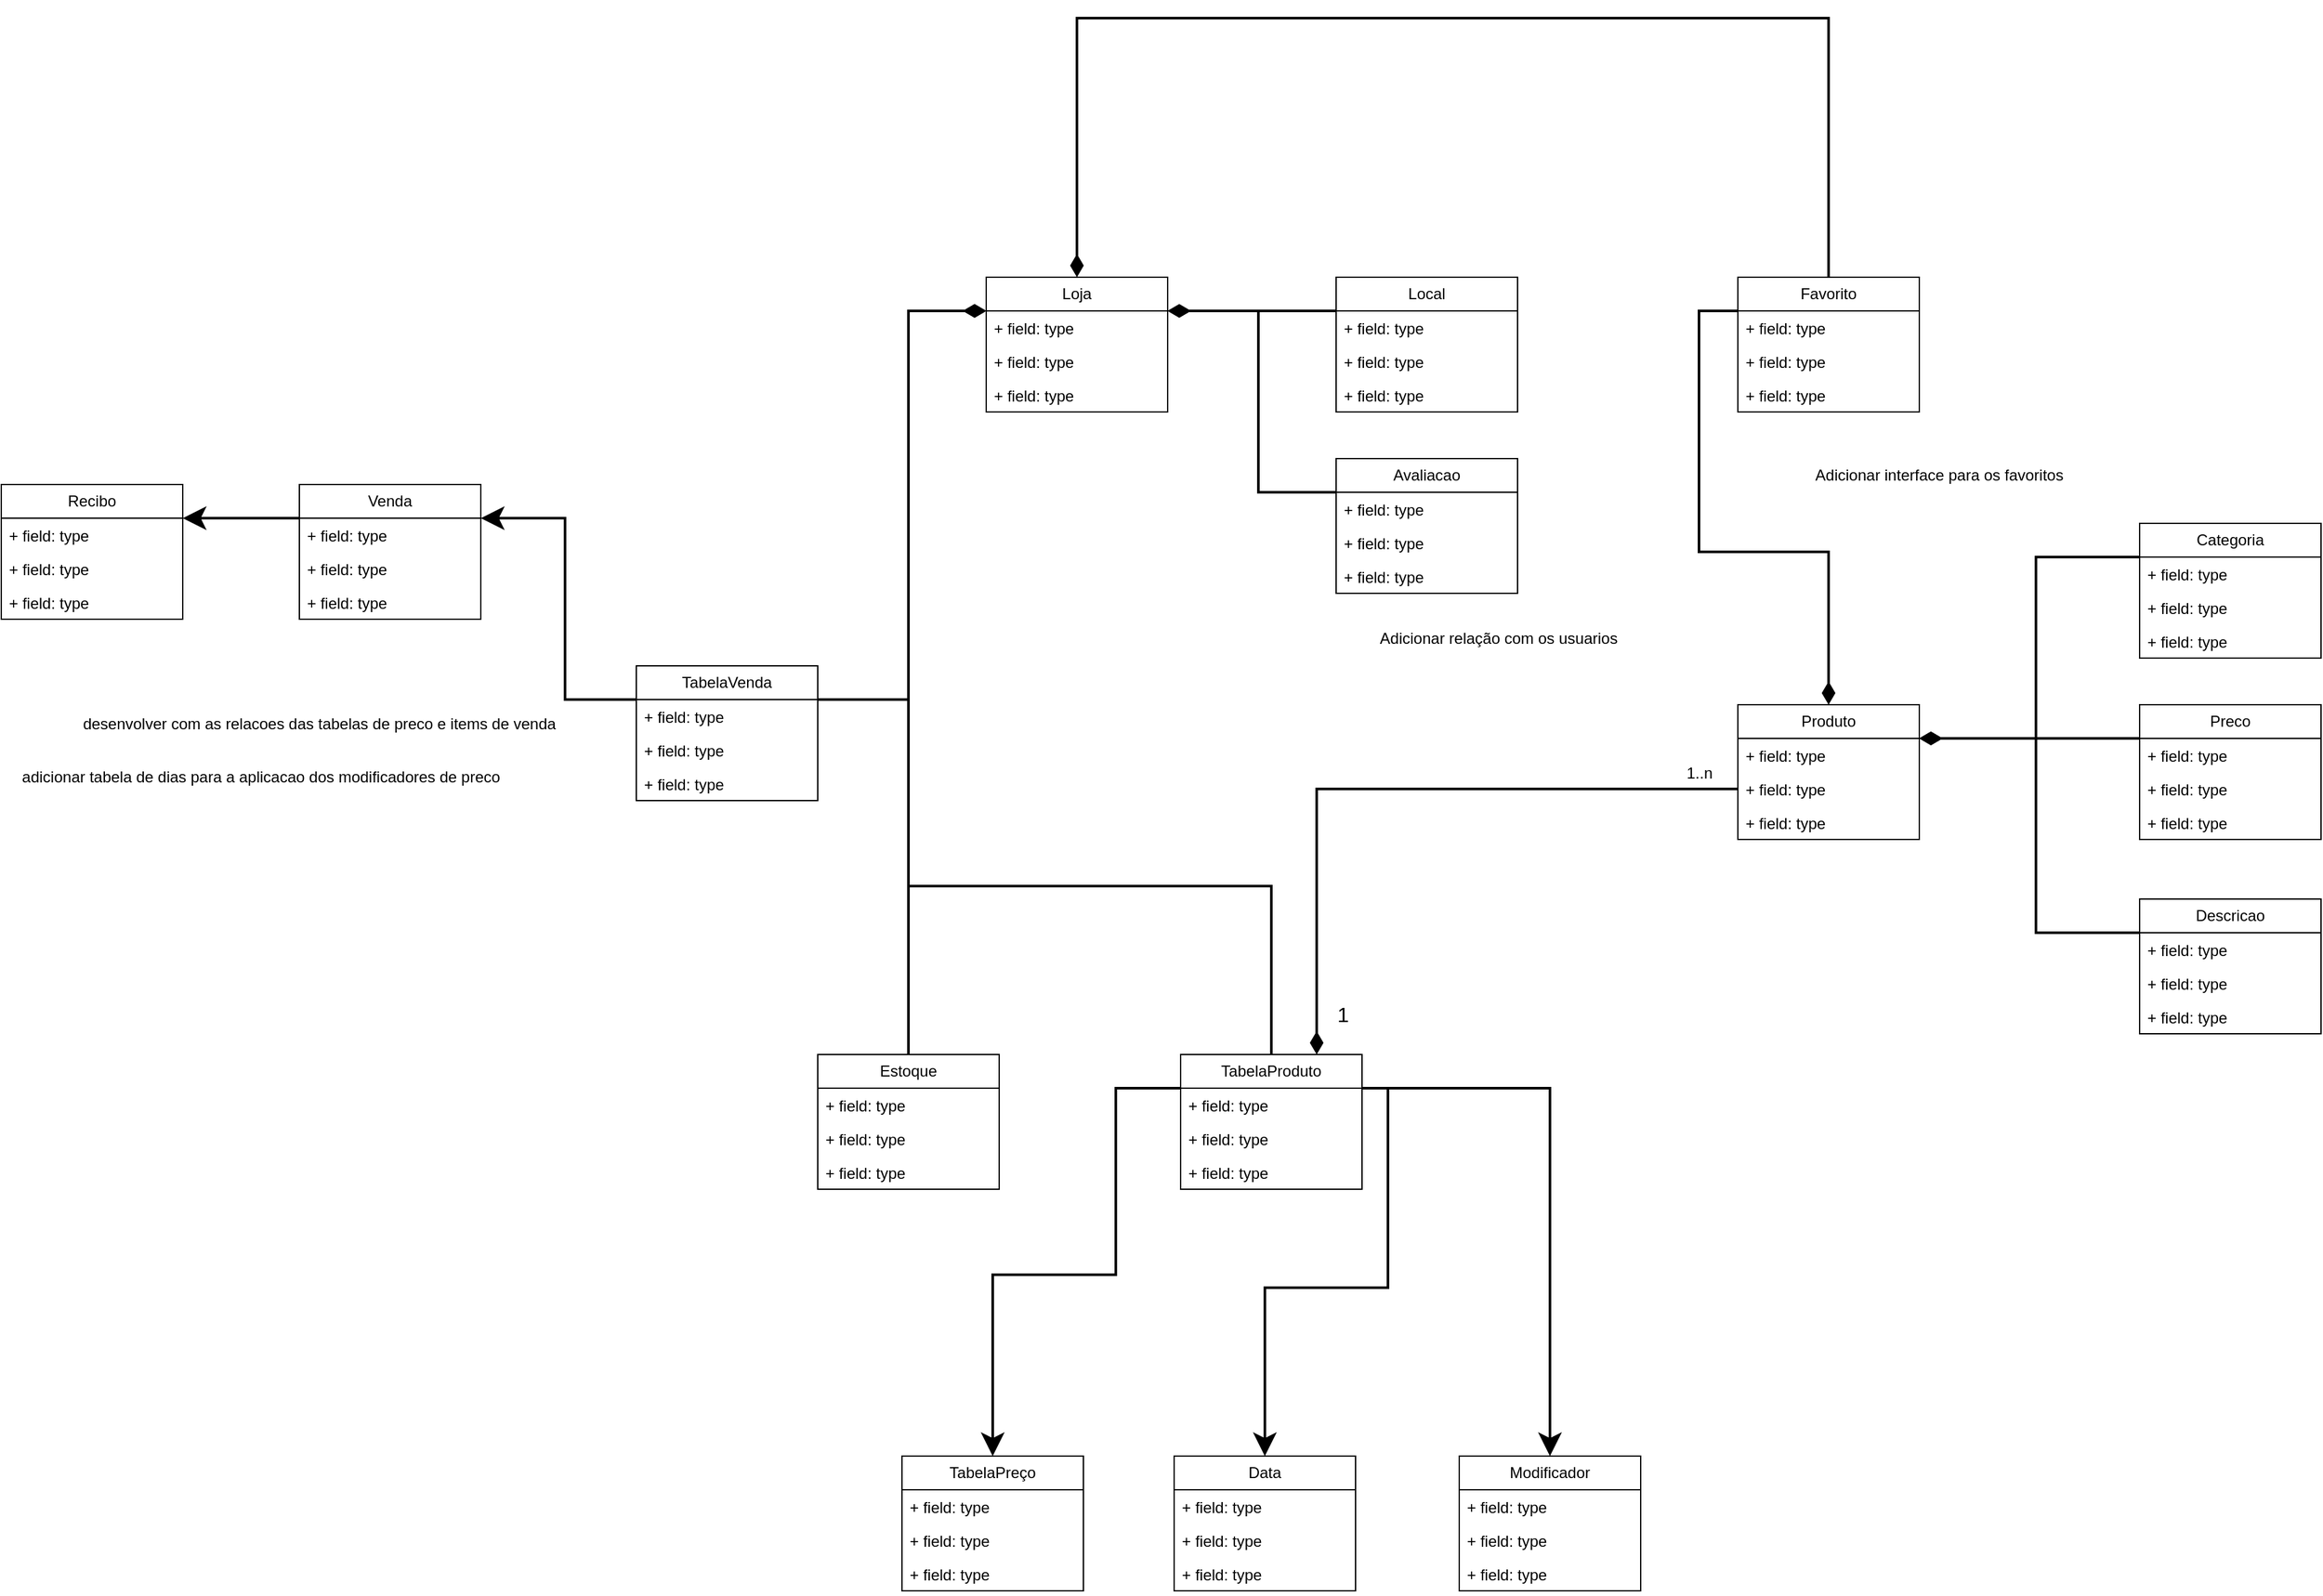 <mxfile version="24.7.17">
  <diagram id="C5RBs43oDa-KdzZeNtuy" name="Page-1">
    <mxGraphModel dx="1434" dy="846" grid="1" gridSize="10" guides="1" tooltips="1" connect="1" arrows="1" fold="1" page="1" pageScale="1" pageWidth="5000" pageHeight="5000" math="0" shadow="0">
      <root>
        <mxCell id="WIyWlLk6GJQsqaUBKTNV-0" />
        <mxCell id="WIyWlLk6GJQsqaUBKTNV-1" parent="WIyWlLk6GJQsqaUBKTNV-0" />
        <mxCell id="S5NlNBrOPDAlS5kl1jgC-76" style="edgeStyle=orthogonalEdgeStyle;rounded=0;orthogonalLoop=1;jettySize=auto;html=1;exitX=1;exitY=0.25;exitDx=0;exitDy=0;entryX=0;entryY=0.25;entryDx=0;entryDy=0;strokeWidth=2;endSize=12;startSize=12;startArrow=diamondThin;startFill=1;endArrow=none;endFill=0;" parent="WIyWlLk6GJQsqaUBKTNV-1" source="S5NlNBrOPDAlS5kl1jgC-0" target="S5NlNBrOPDAlS5kl1jgC-20" edge="1">
          <mxGeometry relative="1" as="geometry" />
        </mxCell>
        <mxCell id="S5NlNBrOPDAlS5kl1jgC-77" style="edgeStyle=orthogonalEdgeStyle;rounded=0;orthogonalLoop=1;jettySize=auto;html=1;exitX=1;exitY=0.25;exitDx=0;exitDy=0;entryX=0;entryY=0.25;entryDx=0;entryDy=0;strokeWidth=2;endSize=12;startSize=12;startArrow=diamondThin;startFill=1;endArrow=none;endFill=0;" parent="WIyWlLk6GJQsqaUBKTNV-1" source="S5NlNBrOPDAlS5kl1jgC-0" target="S5NlNBrOPDAlS5kl1jgC-61" edge="1">
          <mxGeometry relative="1" as="geometry" />
        </mxCell>
        <mxCell id="S5NlNBrOPDAlS5kl1jgC-79" style="edgeStyle=orthogonalEdgeStyle;rounded=0;orthogonalLoop=1;jettySize=auto;html=1;exitX=0.5;exitY=0;exitDx=0;exitDy=0;entryX=0.5;entryY=0;entryDx=0;entryDy=0;strokeWidth=2;endSize=12;startSize=12;startArrow=diamondThin;startFill=1;endArrow=none;endFill=0;" parent="WIyWlLk6GJQsqaUBKTNV-1" source="S5NlNBrOPDAlS5kl1jgC-0" target="S5NlNBrOPDAlS5kl1jgC-53" edge="1">
          <mxGeometry relative="1" as="geometry">
            <Array as="points">
              <mxPoint x="860" y="80" />
              <mxPoint x="1440" y="80" />
            </Array>
          </mxGeometry>
        </mxCell>
        <mxCell id="S5NlNBrOPDAlS5kl1jgC-86" style="edgeStyle=orthogonalEdgeStyle;rounded=0;orthogonalLoop=1;jettySize=auto;html=1;exitX=0;exitY=0.25;exitDx=0;exitDy=0;entryX=1;entryY=0.25;entryDx=0;entryDy=0;startArrow=diamondThin;startFill=1;jumpSize=10;targetPerimeterSpacing=4;strokeWidth=2;endSize=12;startSize=12;endArrow=none;endFill=0;" parent="WIyWlLk6GJQsqaUBKTNV-1" source="S5NlNBrOPDAlS5kl1jgC-0" target="S5NlNBrOPDAlS5kl1jgC-80" edge="1">
          <mxGeometry relative="1" as="geometry">
            <Array as="points">
              <mxPoint x="730" y="306" />
              <mxPoint x="730" y="606" />
            </Array>
          </mxGeometry>
        </mxCell>
        <mxCell id="S5NlNBrOPDAlS5kl1jgC-87" style="edgeStyle=orthogonalEdgeStyle;rounded=0;orthogonalLoop=1;jettySize=auto;html=1;exitX=0;exitY=0.25;exitDx=0;exitDy=0;entryX=0.5;entryY=0;entryDx=0;entryDy=0;strokeWidth=2;endSize=12;startSize=12;startArrow=diamondThin;startFill=1;endArrow=none;endFill=0;" parent="WIyWlLk6GJQsqaUBKTNV-1" source="S5NlNBrOPDAlS5kl1jgC-0" target="S5NlNBrOPDAlS5kl1jgC-32" edge="1">
          <mxGeometry relative="1" as="geometry">
            <Array as="points">
              <mxPoint x="730" y="306" />
              <mxPoint x="730" y="880" />
            </Array>
          </mxGeometry>
        </mxCell>
        <mxCell id="S5NlNBrOPDAlS5kl1jgC-88" style="edgeStyle=orthogonalEdgeStyle;rounded=0;orthogonalLoop=1;jettySize=auto;html=1;exitX=0;exitY=0.25;exitDx=0;exitDy=0;entryX=0.5;entryY=0;entryDx=0;entryDy=0;strokeWidth=2;endSize=12;startSize=12;startArrow=diamondThin;startFill=1;endArrow=none;endFill=0;" parent="WIyWlLk6GJQsqaUBKTNV-1" source="S5NlNBrOPDAlS5kl1jgC-0" target="S5NlNBrOPDAlS5kl1jgC-8" edge="1">
          <mxGeometry relative="1" as="geometry">
            <Array as="points">
              <mxPoint x="730" y="306" />
              <mxPoint x="730" y="750" />
              <mxPoint x="1010" y="750" />
            </Array>
          </mxGeometry>
        </mxCell>
        <mxCell id="S5NlNBrOPDAlS5kl1jgC-0" value="Loja" style="swimlane;fontStyle=0;childLayout=stackLayout;horizontal=1;startSize=26;fillColor=none;horizontalStack=0;resizeParent=1;resizeParentMax=0;resizeLast=0;collapsible=1;marginBottom=0;whiteSpace=wrap;html=1;" parent="WIyWlLk6GJQsqaUBKTNV-1" vertex="1">
          <mxGeometry x="790" y="280" width="140" height="104" as="geometry" />
        </mxCell>
        <mxCell id="S5NlNBrOPDAlS5kl1jgC-1" value="+ field: type" style="text;strokeColor=none;fillColor=none;align=left;verticalAlign=top;spacingLeft=4;spacingRight=4;overflow=hidden;rotatable=0;points=[[0,0.5],[1,0.5]];portConstraint=eastwest;whiteSpace=wrap;html=1;" parent="S5NlNBrOPDAlS5kl1jgC-0" vertex="1">
          <mxGeometry y="26" width="140" height="26" as="geometry" />
        </mxCell>
        <mxCell id="S5NlNBrOPDAlS5kl1jgC-2" value="+ field: type" style="text;strokeColor=none;fillColor=none;align=left;verticalAlign=top;spacingLeft=4;spacingRight=4;overflow=hidden;rotatable=0;points=[[0,0.5],[1,0.5]];portConstraint=eastwest;whiteSpace=wrap;html=1;" parent="S5NlNBrOPDAlS5kl1jgC-0" vertex="1">
          <mxGeometry y="52" width="140" height="26" as="geometry" />
        </mxCell>
        <mxCell id="S5NlNBrOPDAlS5kl1jgC-3" value="+ field: type" style="text;strokeColor=none;fillColor=none;align=left;verticalAlign=top;spacingLeft=4;spacingRight=4;overflow=hidden;rotatable=0;points=[[0,0.5],[1,0.5]];portConstraint=eastwest;whiteSpace=wrap;html=1;" parent="S5NlNBrOPDAlS5kl1jgC-0" vertex="1">
          <mxGeometry y="78" width="140" height="26" as="geometry" />
        </mxCell>
        <mxCell id="S5NlNBrOPDAlS5kl1jgC-89" style="edgeStyle=orthogonalEdgeStyle;rounded=0;orthogonalLoop=1;jettySize=auto;html=1;exitX=1;exitY=0.25;exitDx=0;exitDy=0;entryX=0;entryY=0.25;entryDx=0;entryDy=0;strokeWidth=2;endSize=12;startSize=12;startArrow=diamondThin;startFill=1;endArrow=none;endFill=0;" parent="WIyWlLk6GJQsqaUBKTNV-1" source="S5NlNBrOPDAlS5kl1jgC-4" target="S5NlNBrOPDAlS5kl1jgC-49" edge="1">
          <mxGeometry relative="1" as="geometry" />
        </mxCell>
        <mxCell id="S5NlNBrOPDAlS5kl1jgC-90" style="edgeStyle=orthogonalEdgeStyle;rounded=0;orthogonalLoop=1;jettySize=auto;html=1;exitX=1;exitY=0.25;exitDx=0;exitDy=0;entryX=0;entryY=0.25;entryDx=0;entryDy=0;strokeWidth=2;endSize=12;startSize=12;startArrow=diamondThin;startFill=1;endArrow=none;endFill=0;" parent="WIyWlLk6GJQsqaUBKTNV-1" source="S5NlNBrOPDAlS5kl1jgC-4" target="S5NlNBrOPDAlS5kl1jgC-28" edge="1">
          <mxGeometry relative="1" as="geometry" />
        </mxCell>
        <mxCell id="S5NlNBrOPDAlS5kl1jgC-91" style="edgeStyle=orthogonalEdgeStyle;rounded=0;orthogonalLoop=1;jettySize=auto;html=1;exitX=1;exitY=0.25;exitDx=0;exitDy=0;entryX=0;entryY=0.25;entryDx=0;entryDy=0;strokeWidth=2;endSize=12;startSize=12;startArrow=diamondThin;startFill=1;endArrow=none;endFill=0;" parent="WIyWlLk6GJQsqaUBKTNV-1" source="S5NlNBrOPDAlS5kl1jgC-4" target="S5NlNBrOPDAlS5kl1jgC-45" edge="1">
          <mxGeometry relative="1" as="geometry" />
        </mxCell>
        <mxCell id="S5NlNBrOPDAlS5kl1jgC-4" value="Produto" style="swimlane;fontStyle=0;childLayout=stackLayout;horizontal=1;startSize=26;fillColor=none;horizontalStack=0;resizeParent=1;resizeParentMax=0;resizeLast=0;collapsible=1;marginBottom=0;whiteSpace=wrap;html=1;" parent="WIyWlLk6GJQsqaUBKTNV-1" vertex="1">
          <mxGeometry x="1370" y="610" width="140" height="104" as="geometry" />
        </mxCell>
        <mxCell id="S5NlNBrOPDAlS5kl1jgC-5" value="+ field: type" style="text;strokeColor=none;fillColor=none;align=left;verticalAlign=top;spacingLeft=4;spacingRight=4;overflow=hidden;rotatable=0;points=[[0,0.5],[1,0.5]];portConstraint=eastwest;whiteSpace=wrap;html=1;" parent="S5NlNBrOPDAlS5kl1jgC-4" vertex="1">
          <mxGeometry y="26" width="140" height="26" as="geometry" />
        </mxCell>
        <mxCell id="S5NlNBrOPDAlS5kl1jgC-6" value="+ field: type" style="text;strokeColor=none;fillColor=none;align=left;verticalAlign=top;spacingLeft=4;spacingRight=4;overflow=hidden;rotatable=0;points=[[0,0.5],[1,0.5]];portConstraint=eastwest;whiteSpace=wrap;html=1;" parent="S5NlNBrOPDAlS5kl1jgC-4" vertex="1">
          <mxGeometry y="52" width="140" height="26" as="geometry" />
        </mxCell>
        <mxCell id="S5NlNBrOPDAlS5kl1jgC-7" value="+ field: type" style="text;strokeColor=none;fillColor=none;align=left;verticalAlign=top;spacingLeft=4;spacingRight=4;overflow=hidden;rotatable=0;points=[[0,0.5],[1,0.5]];portConstraint=eastwest;whiteSpace=wrap;html=1;" parent="S5NlNBrOPDAlS5kl1jgC-4" vertex="1">
          <mxGeometry y="78" width="140" height="26" as="geometry" />
        </mxCell>
        <mxCell id="S5NlNBrOPDAlS5kl1jgC-92" style="edgeStyle=orthogonalEdgeStyle;rounded=0;orthogonalLoop=1;jettySize=auto;html=1;exitX=1;exitY=0.25;exitDx=0;exitDy=0;entryX=0.5;entryY=0;entryDx=0;entryDy=0;strokeWidth=2;endSize=12;startSize=12;" parent="WIyWlLk6GJQsqaUBKTNV-1" source="S5NlNBrOPDAlS5kl1jgC-8" target="S5NlNBrOPDAlS5kl1jgC-24" edge="1">
          <mxGeometry relative="1" as="geometry" />
        </mxCell>
        <mxCell id="S5NlNBrOPDAlS5kl1jgC-93" style="edgeStyle=orthogonalEdgeStyle;rounded=0;orthogonalLoop=1;jettySize=auto;html=1;exitX=1;exitY=0.25;exitDx=0;exitDy=0;entryX=0.5;entryY=0;entryDx=0;entryDy=0;strokeWidth=2;endSize=12;startSize=12;" parent="WIyWlLk6GJQsqaUBKTNV-1" source="S5NlNBrOPDAlS5kl1jgC-8" target="S5NlNBrOPDAlS5kl1jgC-12" edge="1">
          <mxGeometry relative="1" as="geometry">
            <Array as="points">
              <mxPoint x="1100" y="906" />
              <mxPoint x="1100" y="1060" />
              <mxPoint x="1005" y="1060" />
            </Array>
          </mxGeometry>
        </mxCell>
        <mxCell id="S5NlNBrOPDAlS5kl1jgC-94" style="edgeStyle=orthogonalEdgeStyle;rounded=0;orthogonalLoop=1;jettySize=auto;html=1;exitX=0;exitY=0.25;exitDx=0;exitDy=0;entryX=0.5;entryY=0;entryDx=0;entryDy=0;strokeWidth=2;endSize=12;startSize=12;" parent="WIyWlLk6GJQsqaUBKTNV-1" source="S5NlNBrOPDAlS5kl1jgC-8" target="S5NlNBrOPDAlS5kl1jgC-16" edge="1">
          <mxGeometry relative="1" as="geometry">
            <Array as="points">
              <mxPoint x="890" y="906" />
              <mxPoint x="890" y="1050" />
              <mxPoint x="795" y="1050" />
            </Array>
          </mxGeometry>
        </mxCell>
        <mxCell id="JObQo4GQQ9NNtTM9mDHy-0" style="edgeStyle=orthogonalEdgeStyle;rounded=0;orthogonalLoop=1;jettySize=auto;html=1;exitX=0.75;exitY=0;exitDx=0;exitDy=0;entryX=0;entryY=0.5;entryDx=0;entryDy=0;endSize=12;startSize=12;strokeWidth=2;startArrow=diamondThin;startFill=1;endArrow=none;endFill=0;" parent="WIyWlLk6GJQsqaUBKTNV-1" source="S5NlNBrOPDAlS5kl1jgC-8" target="S5NlNBrOPDAlS5kl1jgC-6" edge="1">
          <mxGeometry relative="1" as="geometry" />
        </mxCell>
        <mxCell id="S5NlNBrOPDAlS5kl1jgC-8" value="TabelaProduto" style="swimlane;fontStyle=0;childLayout=stackLayout;horizontal=1;startSize=26;fillColor=none;horizontalStack=0;resizeParent=1;resizeParentMax=0;resizeLast=0;collapsible=1;marginBottom=0;whiteSpace=wrap;html=1;" parent="WIyWlLk6GJQsqaUBKTNV-1" vertex="1">
          <mxGeometry x="940" y="880" width="140" height="104" as="geometry" />
        </mxCell>
        <mxCell id="S5NlNBrOPDAlS5kl1jgC-9" value="+ field: type" style="text;strokeColor=none;fillColor=none;align=left;verticalAlign=top;spacingLeft=4;spacingRight=4;overflow=hidden;rotatable=0;points=[[0,0.5],[1,0.5]];portConstraint=eastwest;whiteSpace=wrap;html=1;" parent="S5NlNBrOPDAlS5kl1jgC-8" vertex="1">
          <mxGeometry y="26" width="140" height="26" as="geometry" />
        </mxCell>
        <mxCell id="S5NlNBrOPDAlS5kl1jgC-10" value="+ field: type" style="text;strokeColor=none;fillColor=none;align=left;verticalAlign=top;spacingLeft=4;spacingRight=4;overflow=hidden;rotatable=0;points=[[0,0.5],[1,0.5]];portConstraint=eastwest;whiteSpace=wrap;html=1;" parent="S5NlNBrOPDAlS5kl1jgC-8" vertex="1">
          <mxGeometry y="52" width="140" height="26" as="geometry" />
        </mxCell>
        <mxCell id="S5NlNBrOPDAlS5kl1jgC-11" value="+ field: type" style="text;strokeColor=none;fillColor=none;align=left;verticalAlign=top;spacingLeft=4;spacingRight=4;overflow=hidden;rotatable=0;points=[[0,0.5],[1,0.5]];portConstraint=eastwest;whiteSpace=wrap;html=1;" parent="S5NlNBrOPDAlS5kl1jgC-8" vertex="1">
          <mxGeometry y="78" width="140" height="26" as="geometry" />
        </mxCell>
        <mxCell id="S5NlNBrOPDAlS5kl1jgC-12" value="Data" style="swimlane;fontStyle=0;childLayout=stackLayout;horizontal=1;startSize=26;fillColor=none;horizontalStack=0;resizeParent=1;resizeParentMax=0;resizeLast=0;collapsible=1;marginBottom=0;whiteSpace=wrap;html=1;" parent="WIyWlLk6GJQsqaUBKTNV-1" vertex="1">
          <mxGeometry x="935" y="1190" width="140" height="104" as="geometry" />
        </mxCell>
        <mxCell id="S5NlNBrOPDAlS5kl1jgC-13" value="+ field: type" style="text;strokeColor=none;fillColor=none;align=left;verticalAlign=top;spacingLeft=4;spacingRight=4;overflow=hidden;rotatable=0;points=[[0,0.5],[1,0.5]];portConstraint=eastwest;whiteSpace=wrap;html=1;" parent="S5NlNBrOPDAlS5kl1jgC-12" vertex="1">
          <mxGeometry y="26" width="140" height="26" as="geometry" />
        </mxCell>
        <mxCell id="S5NlNBrOPDAlS5kl1jgC-14" value="+ field: type" style="text;strokeColor=none;fillColor=none;align=left;verticalAlign=top;spacingLeft=4;spacingRight=4;overflow=hidden;rotatable=0;points=[[0,0.5],[1,0.5]];portConstraint=eastwest;whiteSpace=wrap;html=1;" parent="S5NlNBrOPDAlS5kl1jgC-12" vertex="1">
          <mxGeometry y="52" width="140" height="26" as="geometry" />
        </mxCell>
        <mxCell id="S5NlNBrOPDAlS5kl1jgC-15" value="+ field: type" style="text;strokeColor=none;fillColor=none;align=left;verticalAlign=top;spacingLeft=4;spacingRight=4;overflow=hidden;rotatable=0;points=[[0,0.5],[1,0.5]];portConstraint=eastwest;whiteSpace=wrap;html=1;" parent="S5NlNBrOPDAlS5kl1jgC-12" vertex="1">
          <mxGeometry y="78" width="140" height="26" as="geometry" />
        </mxCell>
        <mxCell id="S5NlNBrOPDAlS5kl1jgC-16" value="TabelaPreço" style="swimlane;fontStyle=0;childLayout=stackLayout;horizontal=1;startSize=26;fillColor=none;horizontalStack=0;resizeParent=1;resizeParentMax=0;resizeLast=0;collapsible=1;marginBottom=0;whiteSpace=wrap;html=1;" parent="WIyWlLk6GJQsqaUBKTNV-1" vertex="1">
          <mxGeometry x="725" y="1190" width="140" height="104" as="geometry" />
        </mxCell>
        <mxCell id="S5NlNBrOPDAlS5kl1jgC-17" value="+ field: type" style="text;strokeColor=none;fillColor=none;align=left;verticalAlign=top;spacingLeft=4;spacingRight=4;overflow=hidden;rotatable=0;points=[[0,0.5],[1,0.5]];portConstraint=eastwest;whiteSpace=wrap;html=1;" parent="S5NlNBrOPDAlS5kl1jgC-16" vertex="1">
          <mxGeometry y="26" width="140" height="26" as="geometry" />
        </mxCell>
        <mxCell id="S5NlNBrOPDAlS5kl1jgC-18" value="+ field: type" style="text;strokeColor=none;fillColor=none;align=left;verticalAlign=top;spacingLeft=4;spacingRight=4;overflow=hidden;rotatable=0;points=[[0,0.5],[1,0.5]];portConstraint=eastwest;whiteSpace=wrap;html=1;" parent="S5NlNBrOPDAlS5kl1jgC-16" vertex="1">
          <mxGeometry y="52" width="140" height="26" as="geometry" />
        </mxCell>
        <mxCell id="S5NlNBrOPDAlS5kl1jgC-19" value="+ field: type" style="text;strokeColor=none;fillColor=none;align=left;verticalAlign=top;spacingLeft=4;spacingRight=4;overflow=hidden;rotatable=0;points=[[0,0.5],[1,0.5]];portConstraint=eastwest;whiteSpace=wrap;html=1;" parent="S5NlNBrOPDAlS5kl1jgC-16" vertex="1">
          <mxGeometry y="78" width="140" height="26" as="geometry" />
        </mxCell>
        <mxCell id="S5NlNBrOPDAlS5kl1jgC-20" value="Avaliacao" style="swimlane;fontStyle=0;childLayout=stackLayout;horizontal=1;startSize=26;fillColor=none;horizontalStack=0;resizeParent=1;resizeParentMax=0;resizeLast=0;collapsible=1;marginBottom=0;whiteSpace=wrap;html=1;" parent="WIyWlLk6GJQsqaUBKTNV-1" vertex="1">
          <mxGeometry x="1060" y="420" width="140" height="104" as="geometry" />
        </mxCell>
        <mxCell id="S5NlNBrOPDAlS5kl1jgC-21" value="+ field: type" style="text;strokeColor=none;fillColor=none;align=left;verticalAlign=top;spacingLeft=4;spacingRight=4;overflow=hidden;rotatable=0;points=[[0,0.5],[1,0.5]];portConstraint=eastwest;whiteSpace=wrap;html=1;" parent="S5NlNBrOPDAlS5kl1jgC-20" vertex="1">
          <mxGeometry y="26" width="140" height="26" as="geometry" />
        </mxCell>
        <mxCell id="S5NlNBrOPDAlS5kl1jgC-22" value="+ field: type" style="text;strokeColor=none;fillColor=none;align=left;verticalAlign=top;spacingLeft=4;spacingRight=4;overflow=hidden;rotatable=0;points=[[0,0.5],[1,0.5]];portConstraint=eastwest;whiteSpace=wrap;html=1;" parent="S5NlNBrOPDAlS5kl1jgC-20" vertex="1">
          <mxGeometry y="52" width="140" height="26" as="geometry" />
        </mxCell>
        <mxCell id="S5NlNBrOPDAlS5kl1jgC-23" value="+ field: type" style="text;strokeColor=none;fillColor=none;align=left;verticalAlign=top;spacingLeft=4;spacingRight=4;overflow=hidden;rotatable=0;points=[[0,0.5],[1,0.5]];portConstraint=eastwest;whiteSpace=wrap;html=1;" parent="S5NlNBrOPDAlS5kl1jgC-20" vertex="1">
          <mxGeometry y="78" width="140" height="26" as="geometry" />
        </mxCell>
        <mxCell id="S5NlNBrOPDAlS5kl1jgC-24" value="Modificador" style="swimlane;fontStyle=0;childLayout=stackLayout;horizontal=1;startSize=26;fillColor=none;horizontalStack=0;resizeParent=1;resizeParentMax=0;resizeLast=0;collapsible=1;marginBottom=0;whiteSpace=wrap;html=1;" parent="WIyWlLk6GJQsqaUBKTNV-1" vertex="1">
          <mxGeometry x="1155" y="1190" width="140" height="104" as="geometry" />
        </mxCell>
        <mxCell id="S5NlNBrOPDAlS5kl1jgC-25" value="+ field: type" style="text;strokeColor=none;fillColor=none;align=left;verticalAlign=top;spacingLeft=4;spacingRight=4;overflow=hidden;rotatable=0;points=[[0,0.5],[1,0.5]];portConstraint=eastwest;whiteSpace=wrap;html=1;" parent="S5NlNBrOPDAlS5kl1jgC-24" vertex="1">
          <mxGeometry y="26" width="140" height="26" as="geometry" />
        </mxCell>
        <mxCell id="S5NlNBrOPDAlS5kl1jgC-26" value="+ field: type" style="text;strokeColor=none;fillColor=none;align=left;verticalAlign=top;spacingLeft=4;spacingRight=4;overflow=hidden;rotatable=0;points=[[0,0.5],[1,0.5]];portConstraint=eastwest;whiteSpace=wrap;html=1;" parent="S5NlNBrOPDAlS5kl1jgC-24" vertex="1">
          <mxGeometry y="52" width="140" height="26" as="geometry" />
        </mxCell>
        <mxCell id="S5NlNBrOPDAlS5kl1jgC-27" value="+ field: type" style="text;strokeColor=none;fillColor=none;align=left;verticalAlign=top;spacingLeft=4;spacingRight=4;overflow=hidden;rotatable=0;points=[[0,0.5],[1,0.5]];portConstraint=eastwest;whiteSpace=wrap;html=1;" parent="S5NlNBrOPDAlS5kl1jgC-24" vertex="1">
          <mxGeometry y="78" width="140" height="26" as="geometry" />
        </mxCell>
        <mxCell id="S5NlNBrOPDAlS5kl1jgC-28" value="Preco" style="swimlane;fontStyle=0;childLayout=stackLayout;horizontal=1;startSize=26;fillColor=none;horizontalStack=0;resizeParent=1;resizeParentMax=0;resizeLast=0;collapsible=1;marginBottom=0;whiteSpace=wrap;html=1;" parent="WIyWlLk6GJQsqaUBKTNV-1" vertex="1">
          <mxGeometry x="1680" y="610" width="140" height="104" as="geometry" />
        </mxCell>
        <mxCell id="S5NlNBrOPDAlS5kl1jgC-29" value="+ field: type" style="text;strokeColor=none;fillColor=none;align=left;verticalAlign=top;spacingLeft=4;spacingRight=4;overflow=hidden;rotatable=0;points=[[0,0.5],[1,0.5]];portConstraint=eastwest;whiteSpace=wrap;html=1;" parent="S5NlNBrOPDAlS5kl1jgC-28" vertex="1">
          <mxGeometry y="26" width="140" height="26" as="geometry" />
        </mxCell>
        <mxCell id="S5NlNBrOPDAlS5kl1jgC-30" value="+ field: type" style="text;strokeColor=none;fillColor=none;align=left;verticalAlign=top;spacingLeft=4;spacingRight=4;overflow=hidden;rotatable=0;points=[[0,0.5],[1,0.5]];portConstraint=eastwest;whiteSpace=wrap;html=1;" parent="S5NlNBrOPDAlS5kl1jgC-28" vertex="1">
          <mxGeometry y="52" width="140" height="26" as="geometry" />
        </mxCell>
        <mxCell id="S5NlNBrOPDAlS5kl1jgC-31" value="+ field: type" style="text;strokeColor=none;fillColor=none;align=left;verticalAlign=top;spacingLeft=4;spacingRight=4;overflow=hidden;rotatable=0;points=[[0,0.5],[1,0.5]];portConstraint=eastwest;whiteSpace=wrap;html=1;" parent="S5NlNBrOPDAlS5kl1jgC-28" vertex="1">
          <mxGeometry y="78" width="140" height="26" as="geometry" />
        </mxCell>
        <mxCell id="S5NlNBrOPDAlS5kl1jgC-32" value="Estoque" style="swimlane;fontStyle=0;childLayout=stackLayout;horizontal=1;startSize=26;fillColor=none;horizontalStack=0;resizeParent=1;resizeParentMax=0;resizeLast=0;collapsible=1;marginBottom=0;whiteSpace=wrap;html=1;" parent="WIyWlLk6GJQsqaUBKTNV-1" vertex="1">
          <mxGeometry x="660" y="880" width="140" height="104" as="geometry" />
        </mxCell>
        <mxCell id="S5NlNBrOPDAlS5kl1jgC-33" value="+ field: type" style="text;strokeColor=none;fillColor=none;align=left;verticalAlign=top;spacingLeft=4;spacingRight=4;overflow=hidden;rotatable=0;points=[[0,0.5],[1,0.5]];portConstraint=eastwest;whiteSpace=wrap;html=1;" parent="S5NlNBrOPDAlS5kl1jgC-32" vertex="1">
          <mxGeometry y="26" width="140" height="26" as="geometry" />
        </mxCell>
        <mxCell id="S5NlNBrOPDAlS5kl1jgC-34" value="+ field: type" style="text;strokeColor=none;fillColor=none;align=left;verticalAlign=top;spacingLeft=4;spacingRight=4;overflow=hidden;rotatable=0;points=[[0,0.5],[1,0.5]];portConstraint=eastwest;whiteSpace=wrap;html=1;" parent="S5NlNBrOPDAlS5kl1jgC-32" vertex="1">
          <mxGeometry y="52" width="140" height="26" as="geometry" />
        </mxCell>
        <mxCell id="S5NlNBrOPDAlS5kl1jgC-35" value="+ field: type" style="text;strokeColor=none;fillColor=none;align=left;verticalAlign=top;spacingLeft=4;spacingRight=4;overflow=hidden;rotatable=0;points=[[0,0.5],[1,0.5]];portConstraint=eastwest;whiteSpace=wrap;html=1;" parent="S5NlNBrOPDAlS5kl1jgC-32" vertex="1">
          <mxGeometry y="78" width="140" height="26" as="geometry" />
        </mxCell>
        <mxCell id="S5NlNBrOPDAlS5kl1jgC-97" style="edgeStyle=orthogonalEdgeStyle;rounded=0;orthogonalLoop=1;jettySize=auto;html=1;exitX=0;exitY=0.25;exitDx=0;exitDy=0;entryX=1;entryY=0.25;entryDx=0;entryDy=0;strokeWidth=2;endSize=12;startSize=12;" parent="WIyWlLk6GJQsqaUBKTNV-1" source="S5NlNBrOPDAlS5kl1jgC-36" target="S5NlNBrOPDAlS5kl1jgC-40" edge="1">
          <mxGeometry relative="1" as="geometry" />
        </mxCell>
        <mxCell id="S5NlNBrOPDAlS5kl1jgC-36" value="Venda" style="swimlane;fontStyle=0;childLayout=stackLayout;horizontal=1;startSize=26;fillColor=none;horizontalStack=0;resizeParent=1;resizeParentMax=0;resizeLast=0;collapsible=1;marginBottom=0;whiteSpace=wrap;html=1;" parent="WIyWlLk6GJQsqaUBKTNV-1" vertex="1">
          <mxGeometry x="260" y="440" width="140" height="104" as="geometry" />
        </mxCell>
        <mxCell id="S5NlNBrOPDAlS5kl1jgC-37" value="+ field: type" style="text;strokeColor=none;fillColor=none;align=left;verticalAlign=top;spacingLeft=4;spacingRight=4;overflow=hidden;rotatable=0;points=[[0,0.5],[1,0.5]];portConstraint=eastwest;whiteSpace=wrap;html=1;" parent="S5NlNBrOPDAlS5kl1jgC-36" vertex="1">
          <mxGeometry y="26" width="140" height="26" as="geometry" />
        </mxCell>
        <mxCell id="S5NlNBrOPDAlS5kl1jgC-38" value="+ field: type" style="text;strokeColor=none;fillColor=none;align=left;verticalAlign=top;spacingLeft=4;spacingRight=4;overflow=hidden;rotatable=0;points=[[0,0.5],[1,0.5]];portConstraint=eastwest;whiteSpace=wrap;html=1;" parent="S5NlNBrOPDAlS5kl1jgC-36" vertex="1">
          <mxGeometry y="52" width="140" height="26" as="geometry" />
        </mxCell>
        <mxCell id="S5NlNBrOPDAlS5kl1jgC-39" value="+ field: type" style="text;strokeColor=none;fillColor=none;align=left;verticalAlign=top;spacingLeft=4;spacingRight=4;overflow=hidden;rotatable=0;points=[[0,0.5],[1,0.5]];portConstraint=eastwest;whiteSpace=wrap;html=1;" parent="S5NlNBrOPDAlS5kl1jgC-36" vertex="1">
          <mxGeometry y="78" width="140" height="26" as="geometry" />
        </mxCell>
        <mxCell id="S5NlNBrOPDAlS5kl1jgC-40" value="Recibo" style="swimlane;fontStyle=0;childLayout=stackLayout;horizontal=1;startSize=26;fillColor=none;horizontalStack=0;resizeParent=1;resizeParentMax=0;resizeLast=0;collapsible=1;marginBottom=0;whiteSpace=wrap;html=1;" parent="WIyWlLk6GJQsqaUBKTNV-1" vertex="1">
          <mxGeometry x="30" y="440" width="140" height="104" as="geometry" />
        </mxCell>
        <mxCell id="S5NlNBrOPDAlS5kl1jgC-41" value="+ field: type" style="text;strokeColor=none;fillColor=none;align=left;verticalAlign=top;spacingLeft=4;spacingRight=4;overflow=hidden;rotatable=0;points=[[0,0.5],[1,0.5]];portConstraint=eastwest;whiteSpace=wrap;html=1;" parent="S5NlNBrOPDAlS5kl1jgC-40" vertex="1">
          <mxGeometry y="26" width="140" height="26" as="geometry" />
        </mxCell>
        <mxCell id="S5NlNBrOPDAlS5kl1jgC-42" value="+ field: type" style="text;strokeColor=none;fillColor=none;align=left;verticalAlign=top;spacingLeft=4;spacingRight=4;overflow=hidden;rotatable=0;points=[[0,0.5],[1,0.5]];portConstraint=eastwest;whiteSpace=wrap;html=1;" parent="S5NlNBrOPDAlS5kl1jgC-40" vertex="1">
          <mxGeometry y="52" width="140" height="26" as="geometry" />
        </mxCell>
        <mxCell id="S5NlNBrOPDAlS5kl1jgC-43" value="+ field: type" style="text;strokeColor=none;fillColor=none;align=left;verticalAlign=top;spacingLeft=4;spacingRight=4;overflow=hidden;rotatable=0;points=[[0,0.5],[1,0.5]];portConstraint=eastwest;whiteSpace=wrap;html=1;" parent="S5NlNBrOPDAlS5kl1jgC-40" vertex="1">
          <mxGeometry y="78" width="140" height="26" as="geometry" />
        </mxCell>
        <mxCell id="S5NlNBrOPDAlS5kl1jgC-45" value="Descricao" style="swimlane;fontStyle=0;childLayout=stackLayout;horizontal=1;startSize=26;fillColor=none;horizontalStack=0;resizeParent=1;resizeParentMax=0;resizeLast=0;collapsible=1;marginBottom=0;whiteSpace=wrap;html=1;" parent="WIyWlLk6GJQsqaUBKTNV-1" vertex="1">
          <mxGeometry x="1680" y="760" width="140" height="104" as="geometry" />
        </mxCell>
        <mxCell id="S5NlNBrOPDAlS5kl1jgC-46" value="+ field: type" style="text;strokeColor=none;fillColor=none;align=left;verticalAlign=top;spacingLeft=4;spacingRight=4;overflow=hidden;rotatable=0;points=[[0,0.5],[1,0.5]];portConstraint=eastwest;whiteSpace=wrap;html=1;" parent="S5NlNBrOPDAlS5kl1jgC-45" vertex="1">
          <mxGeometry y="26" width="140" height="26" as="geometry" />
        </mxCell>
        <mxCell id="S5NlNBrOPDAlS5kl1jgC-47" value="+ field: type" style="text;strokeColor=none;fillColor=none;align=left;verticalAlign=top;spacingLeft=4;spacingRight=4;overflow=hidden;rotatable=0;points=[[0,0.5],[1,0.5]];portConstraint=eastwest;whiteSpace=wrap;html=1;" parent="S5NlNBrOPDAlS5kl1jgC-45" vertex="1">
          <mxGeometry y="52" width="140" height="26" as="geometry" />
        </mxCell>
        <mxCell id="S5NlNBrOPDAlS5kl1jgC-48" value="+ field: type" style="text;strokeColor=none;fillColor=none;align=left;verticalAlign=top;spacingLeft=4;spacingRight=4;overflow=hidden;rotatable=0;points=[[0,0.5],[1,0.5]];portConstraint=eastwest;whiteSpace=wrap;html=1;" parent="S5NlNBrOPDAlS5kl1jgC-45" vertex="1">
          <mxGeometry y="78" width="140" height="26" as="geometry" />
        </mxCell>
        <mxCell id="S5NlNBrOPDAlS5kl1jgC-49" value="Categoria" style="swimlane;fontStyle=0;childLayout=stackLayout;horizontal=1;startSize=26;fillColor=none;horizontalStack=0;resizeParent=1;resizeParentMax=0;resizeLast=0;collapsible=1;marginBottom=0;whiteSpace=wrap;html=1;" parent="WIyWlLk6GJQsqaUBKTNV-1" vertex="1">
          <mxGeometry x="1680" y="470" width="140" height="104" as="geometry" />
        </mxCell>
        <mxCell id="S5NlNBrOPDAlS5kl1jgC-50" value="+ field: type" style="text;strokeColor=none;fillColor=none;align=left;verticalAlign=top;spacingLeft=4;spacingRight=4;overflow=hidden;rotatable=0;points=[[0,0.5],[1,0.5]];portConstraint=eastwest;whiteSpace=wrap;html=1;" parent="S5NlNBrOPDAlS5kl1jgC-49" vertex="1">
          <mxGeometry y="26" width="140" height="26" as="geometry" />
        </mxCell>
        <mxCell id="S5NlNBrOPDAlS5kl1jgC-51" value="+ field: type" style="text;strokeColor=none;fillColor=none;align=left;verticalAlign=top;spacingLeft=4;spacingRight=4;overflow=hidden;rotatable=0;points=[[0,0.5],[1,0.5]];portConstraint=eastwest;whiteSpace=wrap;html=1;" parent="S5NlNBrOPDAlS5kl1jgC-49" vertex="1">
          <mxGeometry y="52" width="140" height="26" as="geometry" />
        </mxCell>
        <mxCell id="S5NlNBrOPDAlS5kl1jgC-52" value="+ field: type" style="text;strokeColor=none;fillColor=none;align=left;verticalAlign=top;spacingLeft=4;spacingRight=4;overflow=hidden;rotatable=0;points=[[0,0.5],[1,0.5]];portConstraint=eastwest;whiteSpace=wrap;html=1;" parent="S5NlNBrOPDAlS5kl1jgC-49" vertex="1">
          <mxGeometry y="78" width="140" height="26" as="geometry" />
        </mxCell>
        <mxCell id="S5NlNBrOPDAlS5kl1jgC-85" style="edgeStyle=orthogonalEdgeStyle;rounded=0;orthogonalLoop=1;jettySize=auto;html=1;exitX=0.5;exitY=0;exitDx=0;exitDy=0;entryX=0;entryY=0.25;entryDx=0;entryDy=0;strokeWidth=2;endSize=12;startSize=12;startArrow=diamondThin;startFill=1;endArrow=none;endFill=0;" parent="WIyWlLk6GJQsqaUBKTNV-1" source="S5NlNBrOPDAlS5kl1jgC-4" target="S5NlNBrOPDAlS5kl1jgC-53" edge="1">
          <mxGeometry relative="1" as="geometry" />
        </mxCell>
        <mxCell id="S5NlNBrOPDAlS5kl1jgC-53" value="Favorito" style="swimlane;fontStyle=0;childLayout=stackLayout;horizontal=1;startSize=26;fillColor=none;horizontalStack=0;resizeParent=1;resizeParentMax=0;resizeLast=0;collapsible=1;marginBottom=0;whiteSpace=wrap;html=1;" parent="WIyWlLk6GJQsqaUBKTNV-1" vertex="1">
          <mxGeometry x="1370" y="280" width="140" height="104" as="geometry" />
        </mxCell>
        <mxCell id="S5NlNBrOPDAlS5kl1jgC-54" value="+ field: type" style="text;strokeColor=none;fillColor=none;align=left;verticalAlign=top;spacingLeft=4;spacingRight=4;overflow=hidden;rotatable=0;points=[[0,0.5],[1,0.5]];portConstraint=eastwest;whiteSpace=wrap;html=1;" parent="S5NlNBrOPDAlS5kl1jgC-53" vertex="1">
          <mxGeometry y="26" width="140" height="26" as="geometry" />
        </mxCell>
        <mxCell id="S5NlNBrOPDAlS5kl1jgC-55" value="+ field: type" style="text;strokeColor=none;fillColor=none;align=left;verticalAlign=top;spacingLeft=4;spacingRight=4;overflow=hidden;rotatable=0;points=[[0,0.5],[1,0.5]];portConstraint=eastwest;whiteSpace=wrap;html=1;" parent="S5NlNBrOPDAlS5kl1jgC-53" vertex="1">
          <mxGeometry y="52" width="140" height="26" as="geometry" />
        </mxCell>
        <mxCell id="S5NlNBrOPDAlS5kl1jgC-56" value="+ field: type" style="text;strokeColor=none;fillColor=none;align=left;verticalAlign=top;spacingLeft=4;spacingRight=4;overflow=hidden;rotatable=0;points=[[0,0.5],[1,0.5]];portConstraint=eastwest;whiteSpace=wrap;html=1;" parent="S5NlNBrOPDAlS5kl1jgC-53" vertex="1">
          <mxGeometry y="78" width="140" height="26" as="geometry" />
        </mxCell>
        <mxCell id="S5NlNBrOPDAlS5kl1jgC-61" value="Local" style="swimlane;fontStyle=0;childLayout=stackLayout;horizontal=1;startSize=26;fillColor=none;horizontalStack=0;resizeParent=1;resizeParentMax=0;resizeLast=0;collapsible=1;marginBottom=0;whiteSpace=wrap;html=1;" parent="WIyWlLk6GJQsqaUBKTNV-1" vertex="1">
          <mxGeometry x="1060" y="280" width="140" height="104" as="geometry" />
        </mxCell>
        <mxCell id="S5NlNBrOPDAlS5kl1jgC-62" value="+ field: type" style="text;strokeColor=none;fillColor=none;align=left;verticalAlign=top;spacingLeft=4;spacingRight=4;overflow=hidden;rotatable=0;points=[[0,0.5],[1,0.5]];portConstraint=eastwest;whiteSpace=wrap;html=1;" parent="S5NlNBrOPDAlS5kl1jgC-61" vertex="1">
          <mxGeometry y="26" width="140" height="26" as="geometry" />
        </mxCell>
        <mxCell id="S5NlNBrOPDAlS5kl1jgC-63" value="+ field: type" style="text;strokeColor=none;fillColor=none;align=left;verticalAlign=top;spacingLeft=4;spacingRight=4;overflow=hidden;rotatable=0;points=[[0,0.5],[1,0.5]];portConstraint=eastwest;whiteSpace=wrap;html=1;" parent="S5NlNBrOPDAlS5kl1jgC-61" vertex="1">
          <mxGeometry y="52" width="140" height="26" as="geometry" />
        </mxCell>
        <mxCell id="S5NlNBrOPDAlS5kl1jgC-64" value="+ field: type" style="text;strokeColor=none;fillColor=none;align=left;verticalAlign=top;spacingLeft=4;spacingRight=4;overflow=hidden;rotatable=0;points=[[0,0.5],[1,0.5]];portConstraint=eastwest;whiteSpace=wrap;html=1;" parent="S5NlNBrOPDAlS5kl1jgC-61" vertex="1">
          <mxGeometry y="78" width="140" height="26" as="geometry" />
        </mxCell>
        <mxCell id="S5NlNBrOPDAlS5kl1jgC-95" style="edgeStyle=orthogonalEdgeStyle;rounded=0;orthogonalLoop=1;jettySize=auto;html=1;exitX=0;exitY=0.25;exitDx=0;exitDy=0;entryX=1;entryY=0.25;entryDx=0;entryDy=0;strokeWidth=2;endSize=12;startSize=12;" parent="WIyWlLk6GJQsqaUBKTNV-1" source="S5NlNBrOPDAlS5kl1jgC-80" target="S5NlNBrOPDAlS5kl1jgC-36" edge="1">
          <mxGeometry relative="1" as="geometry" />
        </mxCell>
        <mxCell id="S5NlNBrOPDAlS5kl1jgC-80" value="TabelaVenda" style="swimlane;fontStyle=0;childLayout=stackLayout;horizontal=1;startSize=26;fillColor=none;horizontalStack=0;resizeParent=1;resizeParentMax=0;resizeLast=0;collapsible=1;marginBottom=0;whiteSpace=wrap;html=1;" parent="WIyWlLk6GJQsqaUBKTNV-1" vertex="1">
          <mxGeometry x="520" y="580" width="140" height="104" as="geometry" />
        </mxCell>
        <mxCell id="S5NlNBrOPDAlS5kl1jgC-81" value="+ field: type" style="text;strokeColor=none;fillColor=none;align=left;verticalAlign=top;spacingLeft=4;spacingRight=4;overflow=hidden;rotatable=0;points=[[0,0.5],[1,0.5]];portConstraint=eastwest;whiteSpace=wrap;html=1;" parent="S5NlNBrOPDAlS5kl1jgC-80" vertex="1">
          <mxGeometry y="26" width="140" height="26" as="geometry" />
        </mxCell>
        <mxCell id="S5NlNBrOPDAlS5kl1jgC-82" value="+ field: type" style="text;strokeColor=none;fillColor=none;align=left;verticalAlign=top;spacingLeft=4;spacingRight=4;overflow=hidden;rotatable=0;points=[[0,0.5],[1,0.5]];portConstraint=eastwest;whiteSpace=wrap;html=1;" parent="S5NlNBrOPDAlS5kl1jgC-80" vertex="1">
          <mxGeometry y="52" width="140" height="26" as="geometry" />
        </mxCell>
        <mxCell id="S5NlNBrOPDAlS5kl1jgC-83" value="+ field: type" style="text;strokeColor=none;fillColor=none;align=left;verticalAlign=top;spacingLeft=4;spacingRight=4;overflow=hidden;rotatable=0;points=[[0,0.5],[1,0.5]];portConstraint=eastwest;whiteSpace=wrap;html=1;" parent="S5NlNBrOPDAlS5kl1jgC-80" vertex="1">
          <mxGeometry y="78" width="140" height="26" as="geometry" />
        </mxCell>
        <mxCell id="JObQo4GQQ9NNtTM9mDHy-1" value="1" style="text;html=1;align=center;verticalAlign=middle;resizable=0;points=[];autosize=1;strokeColor=none;fillColor=none;fontSize=16;" parent="WIyWlLk6GJQsqaUBKTNV-1" vertex="1">
          <mxGeometry x="1050" y="834" width="30" height="30" as="geometry" />
        </mxCell>
        <mxCell id="JObQo4GQQ9NNtTM9mDHy-2" value="1..n" style="text;html=1;align=center;verticalAlign=middle;resizable=0;points=[];autosize=1;strokeColor=none;fillColor=none;" parent="WIyWlLk6GJQsqaUBKTNV-1" vertex="1">
          <mxGeometry x="1320" y="648" width="40" height="30" as="geometry" />
        </mxCell>
        <mxCell id="EZXBbTP7AhVdhQ0NUDn6-2" value="Adicionar relação com os usuarios" style="text;html=1;align=center;verticalAlign=middle;resizable=0;points=[];autosize=1;strokeColor=none;fillColor=none;" vertex="1" parent="WIyWlLk6GJQsqaUBKTNV-1">
          <mxGeometry x="1080" y="544" width="210" height="30" as="geometry" />
        </mxCell>
        <mxCell id="EZXBbTP7AhVdhQ0NUDn6-3" value="Adicionar interface para os favoritos&lt;div&gt;&lt;br&gt;&lt;/div&gt;" style="text;html=1;align=center;verticalAlign=middle;resizable=0;points=[];autosize=1;strokeColor=none;fillColor=none;" vertex="1" parent="WIyWlLk6GJQsqaUBKTNV-1">
          <mxGeometry x="1420" y="420" width="210" height="40" as="geometry" />
        </mxCell>
        <mxCell id="EZXBbTP7AhVdhQ0NUDn6-4" value="desenvolver com as relacoes das tabelas de preco e items de venda&lt;div&gt;&lt;br&gt;&lt;/div&gt;" style="text;html=1;align=center;verticalAlign=middle;resizable=0;points=[];autosize=1;strokeColor=none;fillColor=none;" vertex="1" parent="WIyWlLk6GJQsqaUBKTNV-1">
          <mxGeometry x="80" y="612" width="390" height="40" as="geometry" />
        </mxCell>
        <mxCell id="EZXBbTP7AhVdhQ0NUDn6-5" value="adicionar tabela de dias para a aplicacao dos modificadores de preco&lt;div&gt;&lt;br&gt;&lt;/div&gt;" style="text;html=1;align=center;verticalAlign=middle;resizable=0;points=[];autosize=1;strokeColor=none;fillColor=none;" vertex="1" parent="WIyWlLk6GJQsqaUBKTNV-1">
          <mxGeometry x="35" y="653" width="390" height="40" as="geometry" />
        </mxCell>
      </root>
    </mxGraphModel>
  </diagram>
</mxfile>
